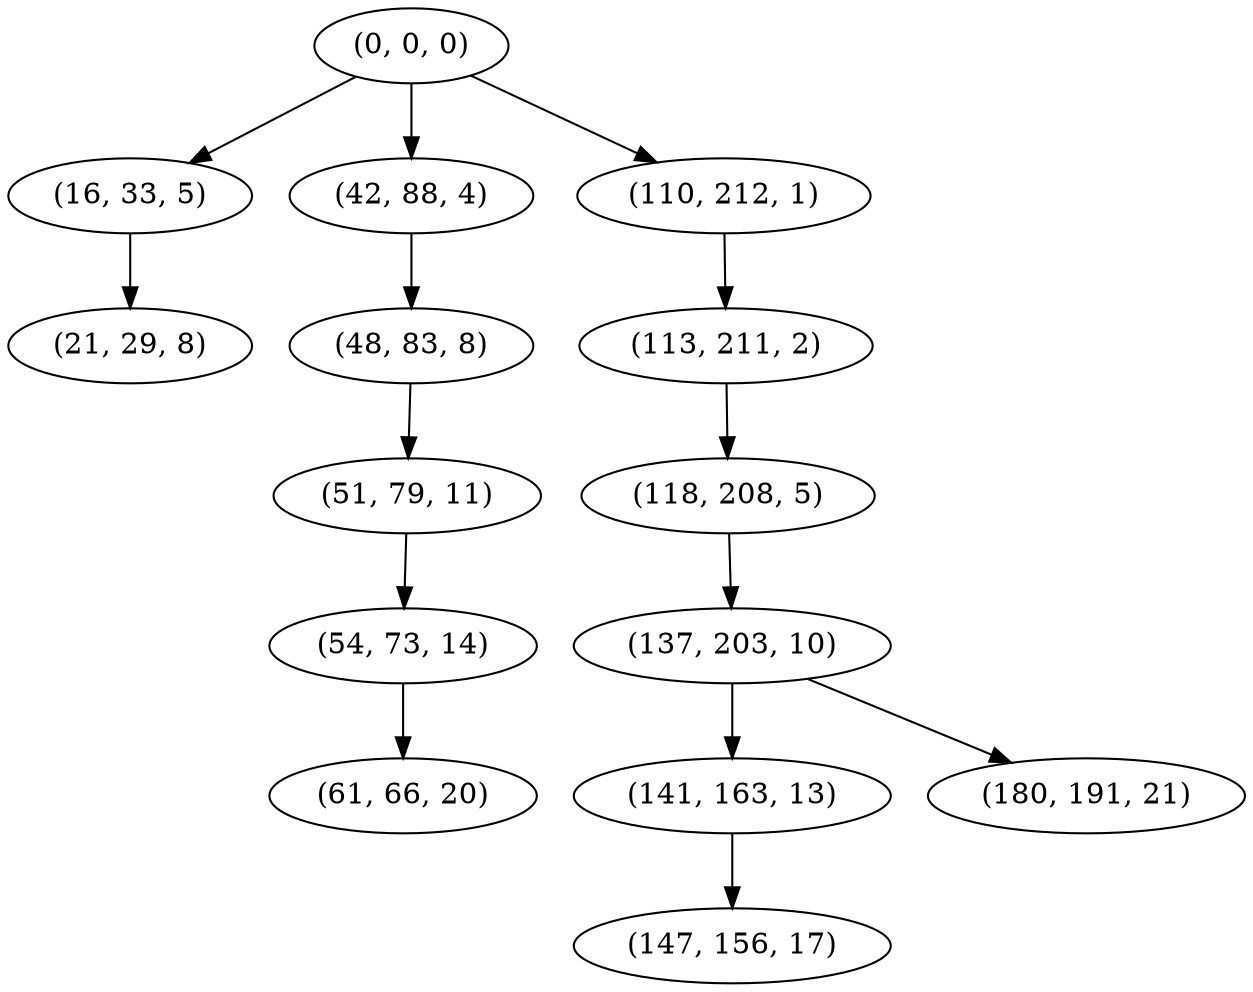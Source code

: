 digraph tree {
    "(0, 0, 0)";
    "(16, 33, 5)";
    "(21, 29, 8)";
    "(42, 88, 4)";
    "(48, 83, 8)";
    "(51, 79, 11)";
    "(54, 73, 14)";
    "(61, 66, 20)";
    "(110, 212, 1)";
    "(113, 211, 2)";
    "(118, 208, 5)";
    "(137, 203, 10)";
    "(141, 163, 13)";
    "(147, 156, 17)";
    "(180, 191, 21)";
    "(0, 0, 0)" -> "(16, 33, 5)";
    "(0, 0, 0)" -> "(42, 88, 4)";
    "(0, 0, 0)" -> "(110, 212, 1)";
    "(16, 33, 5)" -> "(21, 29, 8)";
    "(42, 88, 4)" -> "(48, 83, 8)";
    "(48, 83, 8)" -> "(51, 79, 11)";
    "(51, 79, 11)" -> "(54, 73, 14)";
    "(54, 73, 14)" -> "(61, 66, 20)";
    "(110, 212, 1)" -> "(113, 211, 2)";
    "(113, 211, 2)" -> "(118, 208, 5)";
    "(118, 208, 5)" -> "(137, 203, 10)";
    "(137, 203, 10)" -> "(141, 163, 13)";
    "(137, 203, 10)" -> "(180, 191, 21)";
    "(141, 163, 13)" -> "(147, 156, 17)";
}
